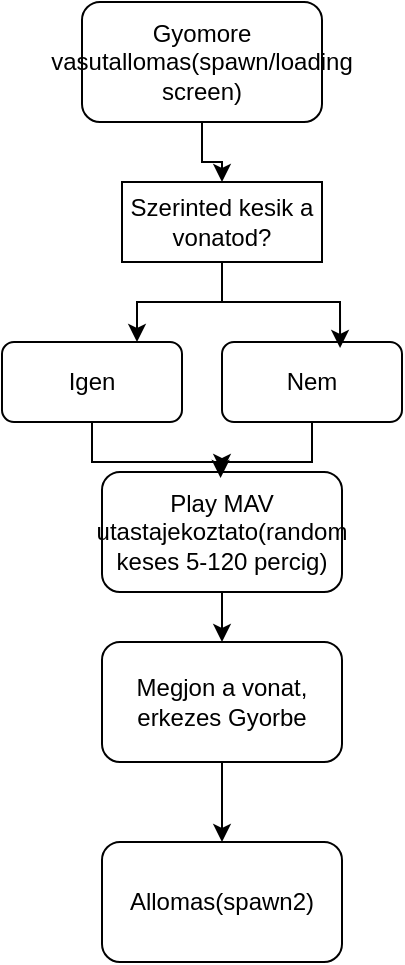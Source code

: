 <mxfile version="25.0.1">
  <diagram name="1 oldal" id="FhZU1bRqEGuFB2vwPZmc">
    <mxGraphModel dx="989" dy="542" grid="1" gridSize="10" guides="1" tooltips="1" connect="1" arrows="1" fold="1" page="1" pageScale="1" pageWidth="827" pageHeight="1169" math="0" shadow="0">
      <root>
        <mxCell id="0" />
        <mxCell id="1" parent="0" />
        <mxCell id="KD5gaBioyo4awNugm5Q--3" value="" style="edgeStyle=orthogonalEdgeStyle;rounded=0;orthogonalLoop=1;jettySize=auto;html=1;" edge="1" parent="1" source="KD5gaBioyo4awNugm5Q--1" target="KD5gaBioyo4awNugm5Q--2">
          <mxGeometry relative="1" as="geometry" />
        </mxCell>
        <mxCell id="KD5gaBioyo4awNugm5Q--1" value="Gyomore vasutallomas(spawn/loading screen)" style="rounded=1;whiteSpace=wrap;html=1;" vertex="1" parent="1">
          <mxGeometry x="370" y="320" width="120" height="60" as="geometry" />
        </mxCell>
        <mxCell id="KD5gaBioyo4awNugm5Q--6" style="edgeStyle=orthogonalEdgeStyle;rounded=0;orthogonalLoop=1;jettySize=auto;html=1;entryX=0.75;entryY=0;entryDx=0;entryDy=0;" edge="1" parent="1" source="KD5gaBioyo4awNugm5Q--2" target="KD5gaBioyo4awNugm5Q--4">
          <mxGeometry relative="1" as="geometry" />
        </mxCell>
        <mxCell id="KD5gaBioyo4awNugm5Q--2" value="Szerinted kesik a vonatod?" style="rounded=0;whiteSpace=wrap;html=1;" vertex="1" parent="1">
          <mxGeometry x="390" y="410" width="100" height="40" as="geometry" />
        </mxCell>
        <mxCell id="KD5gaBioyo4awNugm5Q--4" value="Igen" style="rounded=1;whiteSpace=wrap;html=1;" vertex="1" parent="1">
          <mxGeometry x="330" y="490" width="90" height="40" as="geometry" />
        </mxCell>
        <mxCell id="KD5gaBioyo4awNugm5Q--17" style="edgeStyle=orthogonalEdgeStyle;rounded=0;orthogonalLoop=1;jettySize=auto;html=1;" edge="1" parent="1" source="KD5gaBioyo4awNugm5Q--5" target="KD5gaBioyo4awNugm5Q--9">
          <mxGeometry relative="1" as="geometry" />
        </mxCell>
        <mxCell id="KD5gaBioyo4awNugm5Q--5" value="Nem" style="rounded=1;whiteSpace=wrap;html=1;" vertex="1" parent="1">
          <mxGeometry x="440" y="490" width="90" height="40" as="geometry" />
        </mxCell>
        <mxCell id="KD5gaBioyo4awNugm5Q--8" style="edgeStyle=orthogonalEdgeStyle;rounded=0;orthogonalLoop=1;jettySize=auto;html=1;entryX=0.656;entryY=0.075;entryDx=0;entryDy=0;entryPerimeter=0;" edge="1" parent="1" source="KD5gaBioyo4awNugm5Q--2" target="KD5gaBioyo4awNugm5Q--5">
          <mxGeometry relative="1" as="geometry" />
        </mxCell>
        <mxCell id="KD5gaBioyo4awNugm5Q--19" style="edgeStyle=orthogonalEdgeStyle;rounded=0;orthogonalLoop=1;jettySize=auto;html=1;" edge="1" parent="1" source="KD5gaBioyo4awNugm5Q--9" target="KD5gaBioyo4awNugm5Q--18">
          <mxGeometry relative="1" as="geometry" />
        </mxCell>
        <mxCell id="KD5gaBioyo4awNugm5Q--9" value="Play MAV utastajekoztato(random keses 5-120 percig)" style="rounded=1;whiteSpace=wrap;html=1;" vertex="1" parent="1">
          <mxGeometry x="380" y="555" width="120" height="60" as="geometry" />
        </mxCell>
        <mxCell id="KD5gaBioyo4awNugm5Q--16" style="edgeStyle=orthogonalEdgeStyle;rounded=0;orthogonalLoop=1;jettySize=auto;html=1;entryX=0.494;entryY=0.05;entryDx=0;entryDy=0;entryPerimeter=0;" edge="1" parent="1" source="KD5gaBioyo4awNugm5Q--4" target="KD5gaBioyo4awNugm5Q--9">
          <mxGeometry relative="1" as="geometry" />
        </mxCell>
        <mxCell id="KD5gaBioyo4awNugm5Q--23" value="" style="edgeStyle=orthogonalEdgeStyle;rounded=0;orthogonalLoop=1;jettySize=auto;html=1;" edge="1" parent="1" source="KD5gaBioyo4awNugm5Q--18" target="KD5gaBioyo4awNugm5Q--22">
          <mxGeometry relative="1" as="geometry" />
        </mxCell>
        <mxCell id="KD5gaBioyo4awNugm5Q--18" value="Megjon a vonat, erkezes Gyorbe" style="rounded=1;whiteSpace=wrap;html=1;" vertex="1" parent="1">
          <mxGeometry x="380" y="640" width="120" height="60" as="geometry" />
        </mxCell>
        <mxCell id="KD5gaBioyo4awNugm5Q--22" value="Allomas(spawn2)" style="rounded=1;whiteSpace=wrap;html=1;" vertex="1" parent="1">
          <mxGeometry x="380" y="740" width="120" height="60" as="geometry" />
        </mxCell>
      </root>
    </mxGraphModel>
  </diagram>
</mxfile>
